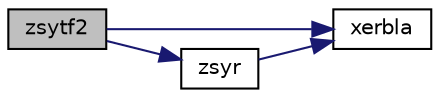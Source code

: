 digraph "zsytf2"
{
 // LATEX_PDF_SIZE
  edge [fontname="Helvetica",fontsize="10",labelfontname="Helvetica",labelfontsize="10"];
  node [fontname="Helvetica",fontsize="10",shape=record];
  rankdir="LR";
  Node1 [label="zsytf2",height=0.2,width=0.4,color="black", fillcolor="grey75", style="filled", fontcolor="black",tooltip="ZSYTF2 computes the factorization of a real symmetric indefinite matrix, using the diagonal pivoting ..."];
  Node1 -> Node2 [color="midnightblue",fontsize="10",style="solid",fontname="Helvetica"];
  Node2 [label="xerbla",height=0.2,width=0.4,color="black", fillcolor="white", style="filled",URL="$xerbla_8f.html#a377ee61015baf8dea7770b3a404b1c07",tooltip="XERBLA"];
  Node1 -> Node3 [color="midnightblue",fontsize="10",style="solid",fontname="Helvetica"];
  Node3 [label="zsyr",height=0.2,width=0.4,color="black", fillcolor="white", style="filled",URL="$zsyr_8f.html#a08a5c1ca17a783b2f7e7f3bc80b422dd",tooltip="ZSYR performs the symmetric rank-1 update of a complex symmetric matrix."];
  Node3 -> Node2 [color="midnightblue",fontsize="10",style="solid",fontname="Helvetica"];
}
